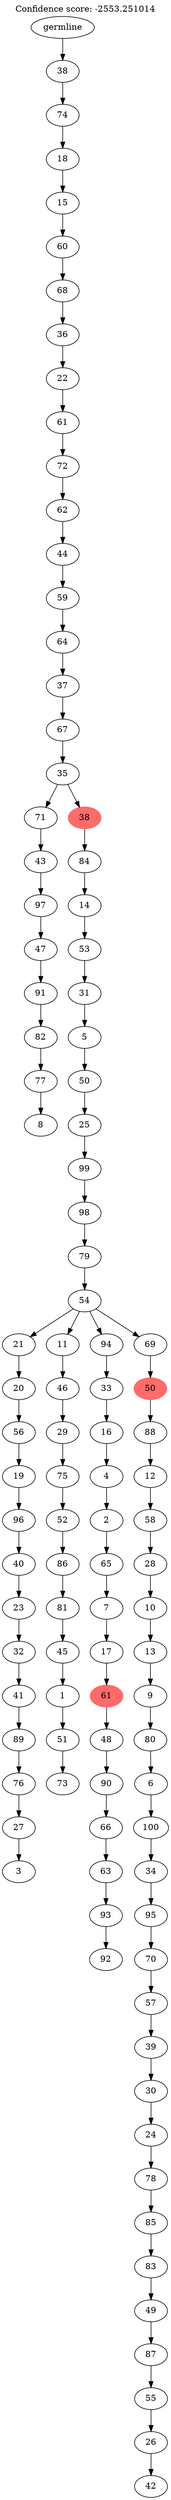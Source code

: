 digraph g {
	"102" -> "103";
	"103" [label="8"];
	"101" -> "102";
	"102" [label="77"];
	"100" -> "101";
	"101" [label="82"];
	"99" -> "100";
	"100" [label="91"];
	"98" -> "99";
	"99" [label="47"];
	"97" -> "98";
	"98" [label="97"];
	"96" -> "97";
	"97" [label="43"];
	"94" -> "95";
	"95" [label="3"];
	"93" -> "94";
	"94" [label="27"];
	"92" -> "93";
	"93" [label="76"];
	"91" -> "92";
	"92" [label="89"];
	"90" -> "91";
	"91" [label="41"];
	"89" -> "90";
	"90" [label="32"];
	"88" -> "89";
	"89" [label="23"];
	"87" -> "88";
	"88" [label="40"];
	"86" -> "87";
	"87" [label="96"];
	"85" -> "86";
	"86" [label="19"];
	"84" -> "85";
	"85" [label="56"];
	"83" -> "84";
	"84" [label="20"];
	"81" -> "82";
	"82" [label="73"];
	"80" -> "81";
	"81" [label="51"];
	"79" -> "80";
	"80" [label="1"];
	"78" -> "79";
	"79" [label="45"];
	"77" -> "78";
	"78" [label="81"];
	"76" -> "77";
	"77" [label="86"];
	"75" -> "76";
	"76" [label="52"];
	"74" -> "75";
	"75" [label="75"];
	"73" -> "74";
	"74" [label="29"];
	"72" -> "73";
	"73" [label="46"];
	"70" -> "71";
	"71" [label="92"];
	"69" -> "70";
	"70" [label="93"];
	"68" -> "69";
	"69" [label="63"];
	"67" -> "68";
	"68" [label="66"];
	"66" -> "67";
	"67" [label="90"];
	"65" -> "66";
	"66" [label="48"];
	"64" -> "65";
	"65" [color=indianred1, style=filled, label="61"];
	"63" -> "64";
	"64" [label="17"];
	"62" -> "63";
	"63" [label="7"];
	"61" -> "62";
	"62" [label="65"];
	"60" -> "61";
	"61" [label="2"];
	"59" -> "60";
	"60" [label="4"];
	"58" -> "59";
	"59" [label="16"];
	"57" -> "58";
	"58" [label="33"];
	"55" -> "56";
	"56" [label="42"];
	"54" -> "55";
	"55" [label="26"];
	"53" -> "54";
	"54" [label="55"];
	"52" -> "53";
	"53" [label="87"];
	"51" -> "52";
	"52" [label="49"];
	"50" -> "51";
	"51" [label="83"];
	"49" -> "50";
	"50" [label="85"];
	"48" -> "49";
	"49" [label="78"];
	"47" -> "48";
	"48" [label="24"];
	"46" -> "47";
	"47" [label="30"];
	"45" -> "46";
	"46" [label="39"];
	"44" -> "45";
	"45" [label="57"];
	"43" -> "44";
	"44" [label="70"];
	"42" -> "43";
	"43" [label="95"];
	"41" -> "42";
	"42" [label="34"];
	"40" -> "41";
	"41" [label="100"];
	"39" -> "40";
	"40" [label="6"];
	"38" -> "39";
	"39" [label="80"];
	"37" -> "38";
	"38" [label="9"];
	"36" -> "37";
	"37" [label="13"];
	"35" -> "36";
	"36" [label="10"];
	"34" -> "35";
	"35" [label="28"];
	"33" -> "34";
	"34" [label="58"];
	"32" -> "33";
	"33" [label="12"];
	"31" -> "32";
	"32" [label="88"];
	"30" -> "31";
	"31" [color=indianred1, style=filled, label="50"];
	"29" -> "30";
	"30" [label="69"];
	"29" -> "57";
	"57" [label="94"];
	"29" -> "72";
	"72" [label="11"];
	"29" -> "83";
	"83" [label="21"];
	"28" -> "29";
	"29" [label="54"];
	"27" -> "28";
	"28" [label="79"];
	"26" -> "27";
	"27" [label="98"];
	"25" -> "26";
	"26" [label="99"];
	"24" -> "25";
	"25" [label="25"];
	"23" -> "24";
	"24" [label="50"];
	"22" -> "23";
	"23" [label="5"];
	"21" -> "22";
	"22" [label="31"];
	"20" -> "21";
	"21" [label="53"];
	"19" -> "20";
	"20" [label="14"];
	"18" -> "19";
	"19" [label="84"];
	"17" -> "18";
	"18" [color=indianred1, style=filled, label="38"];
	"17" -> "96";
	"96" [label="71"];
	"16" -> "17";
	"17" [label="35"];
	"15" -> "16";
	"16" [label="67"];
	"14" -> "15";
	"15" [label="37"];
	"13" -> "14";
	"14" [label="64"];
	"12" -> "13";
	"13" [label="59"];
	"11" -> "12";
	"12" [label="44"];
	"10" -> "11";
	"11" [label="62"];
	"9" -> "10";
	"10" [label="72"];
	"8" -> "9";
	"9" [label="61"];
	"7" -> "8";
	"8" [label="22"];
	"6" -> "7";
	"7" [label="36"];
	"5" -> "6";
	"6" [label="68"];
	"4" -> "5";
	"5" [label="60"];
	"3" -> "4";
	"4" [label="15"];
	"2" -> "3";
	"3" [label="18"];
	"1" -> "2";
	"2" [label="74"];
	"0" -> "1";
	"1" [label="38"];
	"0" [label="germline"];
	labelloc="t";
	label="Confidence score: -2553.251014";
}
